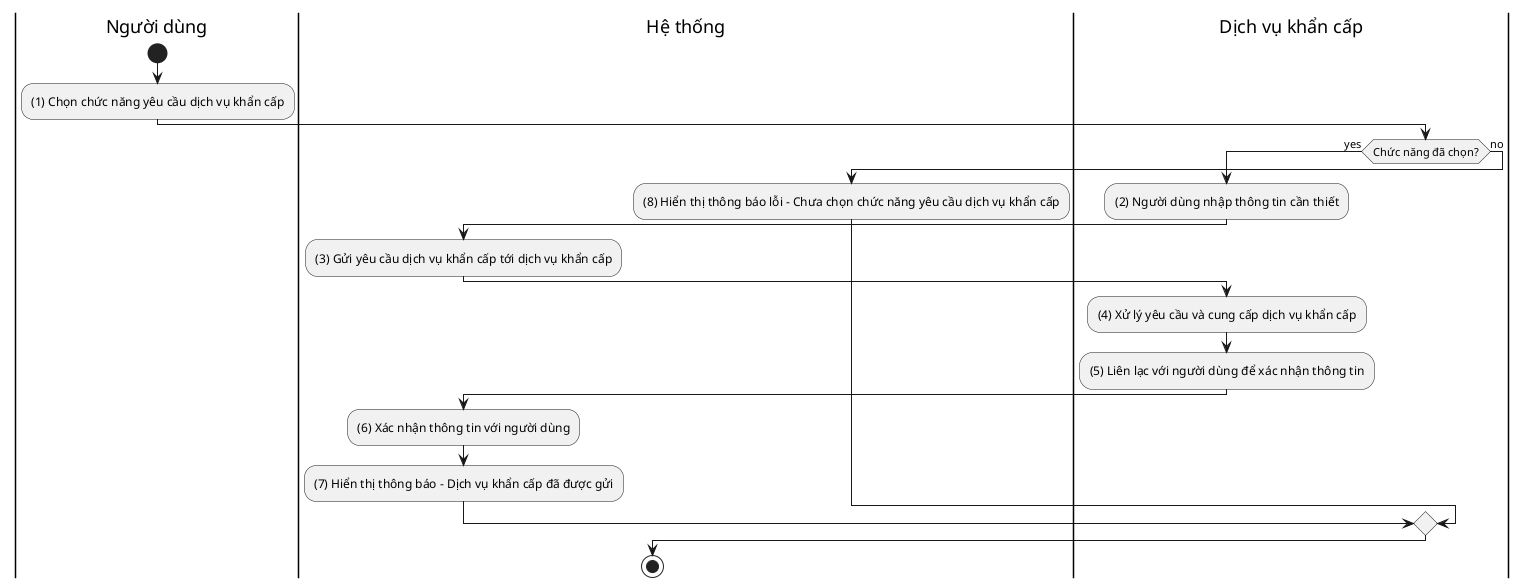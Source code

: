 @startuml provideEmergencyService_activity_diagram
|Người dùng|
start
:(1) Chọn chức năng yêu cầu dịch vụ khẩn cấp;
|Hệ thống|
|Dịch vụ khẩn cấp|
if (Chức năng đã chọn?) then (yes)
  :(2) Người dùng nhập thông tin cần thiết;
  |Hệ thống|
  :(3) Gửi yêu cầu dịch vụ khẩn cấp tới dịch vụ khẩn cấp;
  |Dịch vụ khẩn cấp|
  :(4) Xử lý yêu cầu và cung cấp dịch vụ khẩn cấp;
  :(5) Liên lạc với người dùng để xác nhận thông tin;
  |Hệ thống|
  :(6) Xác nhận thông tin với người dùng;
  :(7) Hiển thị thông báo - Dịch vụ khẩn cấp đã được gửi;
else (no)
  :(8) Hiển thị thông báo lỗi - Chưa chọn chức năng yêu cầu dịch vụ khẩn cấp;
endif

stop
@enduml
